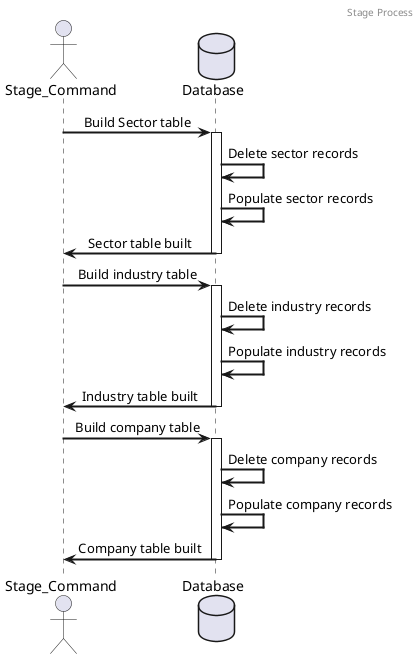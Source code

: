 @startuml
header Stage Process
skinparam sequenceMessageAlign center
skinparam sequenceArrowThickness 2
skinparam roundcorner 20
skinparam maxmessagesize 400

actor Stage_Command as cmd
database Database as db

cmd -> db: Build Sector table
activate db
db -> db: Delete sector records
db -> db: Populate sector records
cmd <- db: Sector table built
deactivate db

cmd -> db: Build industry table
activate db
db -> db: Delete industry records
db -> db: Populate industry records
cmd <- db: Industry table built
deactivate db

cmd -> db: Build company table
activate db
db -> db: Delete company records
db -> db: Populate company records
cmd <- db: Company table built
deactivate db

@enduml